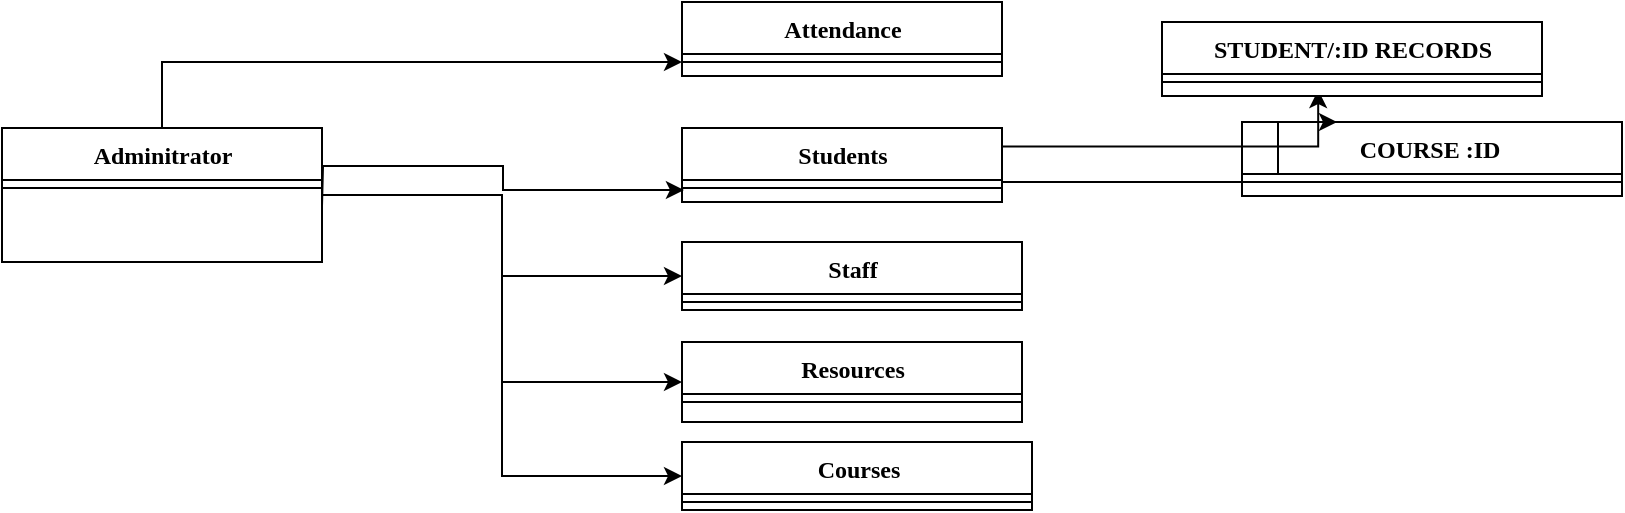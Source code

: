<mxfile version="24.7.6">
  <diagram name="Page-1" id="9f46799a-70d6-7492-0946-bef42562c5a5">
    <mxGraphModel dx="1114" dy="566" grid="1" gridSize="10" guides="1" tooltips="1" connect="1" arrows="1" fold="1" page="1" pageScale="1" pageWidth="1100" pageHeight="850" background="none" math="0" shadow="0">
      <root>
        <mxCell id="0" />
        <mxCell id="1" parent="0" />
        <mxCell id="Lzp1mvxc0gpNL2V6KAcX-24" style="edgeStyle=orthogonalEdgeStyle;rounded=0;orthogonalLoop=1;jettySize=auto;html=1;entryX=0;entryY=0.5;entryDx=0;entryDy=0;" edge="1" parent="1" source="78961159f06e98e8-17" target="Lzp1mvxc0gpNL2V6KAcX-20">
          <mxGeometry relative="1" as="geometry" />
        </mxCell>
        <mxCell id="Lzp1mvxc0gpNL2V6KAcX-27" style="edgeStyle=orthogonalEdgeStyle;rounded=0;orthogonalLoop=1;jettySize=auto;html=1;" edge="1" parent="1" source="78961159f06e98e8-17" target="Lzp1mvxc0gpNL2V6KAcX-26">
          <mxGeometry relative="1" as="geometry" />
        </mxCell>
        <mxCell id="78961159f06e98e8-17" value="Adminitrator" style="swimlane;html=1;fontStyle=1;align=center;verticalAlign=top;childLayout=stackLayout;horizontal=1;startSize=26;horizontalStack=0;resizeParent=1;resizeLast=0;collapsible=1;marginBottom=0;swimlaneFillColor=#ffffff;rounded=0;shadow=0;comic=0;labelBackgroundColor=none;strokeWidth=1;fillColor=none;fontFamily=Verdana;fontSize=12" parent="1" vertex="1">
          <mxGeometry x="90" y="83" width="160" height="67" as="geometry" />
        </mxCell>
        <mxCell id="78961159f06e98e8-19" value="" style="line;html=1;strokeWidth=1;fillColor=none;align=left;verticalAlign=middle;spacingTop=-1;spacingLeft=3;spacingRight=3;rotatable=0;labelPosition=right;points=[];portConstraint=eastwest;" parent="78961159f06e98e8-17" vertex="1">
          <mxGeometry y="26" width="160" height="8" as="geometry" />
        </mxCell>
        <mxCell id="Lzp1mvxc0gpNL2V6KAcX-28" style="edgeStyle=orthogonalEdgeStyle;rounded=0;orthogonalLoop=1;jettySize=auto;html=1;entryX=0.411;entryY=1;entryDx=0;entryDy=0;entryPerimeter=0;exitX=1;exitY=0.25;exitDx=0;exitDy=0;" edge="1" parent="1" source="78961159f06e98e8-30" target="Lzp1mvxc0gpNL2V6KAcX-30">
          <mxGeometry relative="1" as="geometry">
            <mxPoint x="750" y="90" as="targetPoint" />
          </mxGeometry>
        </mxCell>
        <mxCell id="Lzp1mvxc0gpNL2V6KAcX-31" style="edgeStyle=orthogonalEdgeStyle;rounded=0;orthogonalLoop=1;jettySize=auto;html=1;entryX=0.25;entryY=0;entryDx=0;entryDy=0;" edge="1" parent="1" source="78961159f06e98e8-30" target="Lzp1mvxc0gpNL2V6KAcX-32">
          <mxGeometry relative="1" as="geometry">
            <mxPoint x="730" y="150" as="targetPoint" />
            <Array as="points">
              <mxPoint x="728" y="110" />
            </Array>
          </mxGeometry>
        </mxCell>
        <mxCell id="78961159f06e98e8-30" value="Students" style="swimlane;html=1;fontStyle=1;align=center;verticalAlign=top;childLayout=stackLayout;horizontal=1;startSize=26;horizontalStack=0;resizeParent=1;resizeLast=0;collapsible=1;marginBottom=0;swimlaneFillColor=#ffffff;rounded=0;shadow=0;comic=0;labelBackgroundColor=none;strokeWidth=1;fillColor=none;fontFamily=Verdana;fontSize=12" parent="1" vertex="1">
          <mxGeometry x="430" y="83" width="160" height="37" as="geometry" />
        </mxCell>
        <mxCell id="78961159f06e98e8-38" value="" style="line;html=1;strokeWidth=1;fillColor=none;align=left;verticalAlign=middle;spacingTop=-1;spacingLeft=3;spacingRight=3;rotatable=0;labelPosition=right;points=[];portConstraint=eastwest;" parent="78961159f06e98e8-30" vertex="1">
          <mxGeometry y="26" width="160" height="8" as="geometry" />
        </mxCell>
        <mxCell id="Lzp1mvxc0gpNL2V6KAcX-1" value="Staff" style="swimlane;html=1;fontStyle=1;align=center;verticalAlign=top;childLayout=stackLayout;horizontal=1;startSize=26;horizontalStack=0;resizeParent=1;resizeLast=0;collapsible=1;marginBottom=0;swimlaneFillColor=#ffffff;rounded=0;shadow=0;comic=0;labelBackgroundColor=none;strokeWidth=1;fillColor=none;fontFamily=Verdana;fontSize=12" vertex="1" parent="1">
          <mxGeometry x="430" y="140" width="170" height="34" as="geometry" />
        </mxCell>
        <mxCell id="Lzp1mvxc0gpNL2V6KAcX-2" value="" style="line;html=1;strokeWidth=1;fillColor=none;align=left;verticalAlign=middle;spacingTop=-1;spacingLeft=3;spacingRight=3;rotatable=0;labelPosition=right;points=[];portConstraint=eastwest;" vertex="1" parent="Lzp1mvxc0gpNL2V6KAcX-1">
          <mxGeometry y="26" width="170" height="8" as="geometry" />
        </mxCell>
        <mxCell id="Lzp1mvxc0gpNL2V6KAcX-4" style="edgeStyle=orthogonalEdgeStyle;rounded=0;orthogonalLoop=1;jettySize=auto;html=1;entryX=0.006;entryY=0.625;entryDx=0;entryDy=0;entryPerimeter=0;" edge="1" parent="1" target="78961159f06e98e8-38">
          <mxGeometry relative="1" as="geometry">
            <mxPoint x="250" y="122" as="sourcePoint" />
          </mxGeometry>
        </mxCell>
        <mxCell id="Lzp1mvxc0gpNL2V6KAcX-5" value="Resources" style="swimlane;html=1;fontStyle=1;align=center;verticalAlign=top;childLayout=stackLayout;horizontal=1;startSize=26;horizontalStack=0;resizeParent=1;resizeLast=0;collapsible=1;marginBottom=0;swimlaneFillColor=#ffffff;rounded=0;shadow=0;comic=0;labelBackgroundColor=none;strokeWidth=1;fillColor=none;fontFamily=Verdana;fontSize=12" vertex="1" parent="1">
          <mxGeometry x="430" y="190" width="170" height="40" as="geometry" />
        </mxCell>
        <mxCell id="Lzp1mvxc0gpNL2V6KAcX-6" value="" style="line;html=1;strokeWidth=1;fillColor=none;align=left;verticalAlign=middle;spacingTop=-1;spacingLeft=3;spacingRight=3;rotatable=0;labelPosition=right;points=[];portConstraint=eastwest;" vertex="1" parent="Lzp1mvxc0gpNL2V6KAcX-5">
          <mxGeometry y="26" width="170" height="8" as="geometry" />
        </mxCell>
        <mxCell id="Lzp1mvxc0gpNL2V6KAcX-9" style="edgeStyle=orthogonalEdgeStyle;rounded=0;orthogonalLoop=1;jettySize=auto;html=1;exitX=1;exitY=0.5;exitDx=0;exitDy=0;" edge="1" parent="1" source="78961159f06e98e8-17" target="Lzp1mvxc0gpNL2V6KAcX-1">
          <mxGeometry relative="1" as="geometry">
            <mxPoint x="250" y="174" as="sourcePoint" />
          </mxGeometry>
        </mxCell>
        <mxCell id="Lzp1mvxc0gpNL2V6KAcX-10" style="edgeStyle=orthogonalEdgeStyle;rounded=0;orthogonalLoop=1;jettySize=auto;html=1;entryX=0;entryY=0.5;entryDx=0;entryDy=0;exitX=1;exitY=0.5;exitDx=0;exitDy=0;" edge="1" parent="1" source="78961159f06e98e8-17" target="Lzp1mvxc0gpNL2V6KAcX-5">
          <mxGeometry relative="1" as="geometry">
            <mxPoint x="250" y="226" as="sourcePoint" />
          </mxGeometry>
        </mxCell>
        <mxCell id="Lzp1mvxc0gpNL2V6KAcX-20" value="Courses" style="swimlane;html=1;fontStyle=1;align=center;verticalAlign=top;childLayout=stackLayout;horizontal=1;startSize=26;horizontalStack=0;resizeParent=1;resizeLast=0;collapsible=1;marginBottom=0;swimlaneFillColor=#ffffff;rounded=0;shadow=0;comic=0;labelBackgroundColor=none;strokeWidth=1;fillColor=none;fontFamily=Verdana;fontSize=12" vertex="1" parent="1">
          <mxGeometry x="430" y="240" width="175" height="34" as="geometry" />
        </mxCell>
        <mxCell id="Lzp1mvxc0gpNL2V6KAcX-21" value="" style="line;html=1;strokeWidth=1;fillColor=none;align=left;verticalAlign=middle;spacingTop=-1;spacingLeft=3;spacingRight=3;rotatable=0;labelPosition=right;points=[];portConstraint=eastwest;" vertex="1" parent="Lzp1mvxc0gpNL2V6KAcX-20">
          <mxGeometry y="26" width="175" height="8" as="geometry" />
        </mxCell>
        <mxCell id="Lzp1mvxc0gpNL2V6KAcX-25" value="Attendance" style="swimlane;html=1;fontStyle=1;align=center;verticalAlign=top;childLayout=stackLayout;horizontal=1;startSize=26;horizontalStack=0;resizeParent=1;resizeLast=0;collapsible=1;marginBottom=0;swimlaneFillColor=#ffffff;rounded=0;shadow=0;comic=0;labelBackgroundColor=none;strokeWidth=1;fillColor=none;fontFamily=Verdana;fontSize=12" vertex="1" parent="1">
          <mxGeometry x="430" y="20" width="160" height="37" as="geometry" />
        </mxCell>
        <mxCell id="Lzp1mvxc0gpNL2V6KAcX-26" value="" style="line;html=1;strokeWidth=1;fillColor=none;align=left;verticalAlign=middle;spacingTop=-1;spacingLeft=3;spacingRight=3;rotatable=0;labelPosition=right;points=[];portConstraint=eastwest;" vertex="1" parent="Lzp1mvxc0gpNL2V6KAcX-25">
          <mxGeometry y="26" width="160" height="8" as="geometry" />
        </mxCell>
        <mxCell id="Lzp1mvxc0gpNL2V6KAcX-29" value="STUDENT/:ID RECORDS" style="swimlane;html=1;fontStyle=1;align=center;verticalAlign=top;childLayout=stackLayout;horizontal=1;startSize=26;horizontalStack=0;resizeParent=1;resizeLast=0;collapsible=1;marginBottom=0;swimlaneFillColor=#ffffff;rounded=0;shadow=0;comic=0;labelBackgroundColor=none;strokeWidth=1;fillColor=none;fontFamily=Verdana;fontSize=12" vertex="1" parent="1">
          <mxGeometry x="670" y="30" width="190" height="37" as="geometry" />
        </mxCell>
        <mxCell id="Lzp1mvxc0gpNL2V6KAcX-30" value="" style="line;html=1;strokeWidth=1;fillColor=none;align=left;verticalAlign=middle;spacingTop=-1;spacingLeft=3;spacingRight=3;rotatable=0;labelPosition=right;points=[];portConstraint=eastwest;" vertex="1" parent="Lzp1mvxc0gpNL2V6KAcX-29">
          <mxGeometry y="26" width="190" height="8" as="geometry" />
        </mxCell>
        <mxCell id="Lzp1mvxc0gpNL2V6KAcX-32" value="COURSE :ID&amp;nbsp;&lt;div&gt;&lt;br&gt;&lt;/div&gt;" style="swimlane;html=1;fontStyle=1;align=center;verticalAlign=top;childLayout=stackLayout;horizontal=1;startSize=26;horizontalStack=0;resizeParent=1;resizeLast=0;collapsible=1;marginBottom=0;swimlaneFillColor=#ffffff;rounded=0;shadow=0;comic=0;labelBackgroundColor=none;strokeWidth=1;fillColor=none;fontFamily=Verdana;fontSize=12" vertex="1" parent="1">
          <mxGeometry x="710" y="80" width="190" height="37" as="geometry" />
        </mxCell>
        <mxCell id="Lzp1mvxc0gpNL2V6KAcX-33" value="" style="line;html=1;strokeWidth=1;fillColor=none;align=left;verticalAlign=middle;spacingTop=-1;spacingLeft=3;spacingRight=3;rotatable=0;labelPosition=right;points=[];portConstraint=eastwest;" vertex="1" parent="Lzp1mvxc0gpNL2V6KAcX-32">
          <mxGeometry y="26" width="190" height="8" as="geometry" />
        </mxCell>
      </root>
    </mxGraphModel>
  </diagram>
</mxfile>
